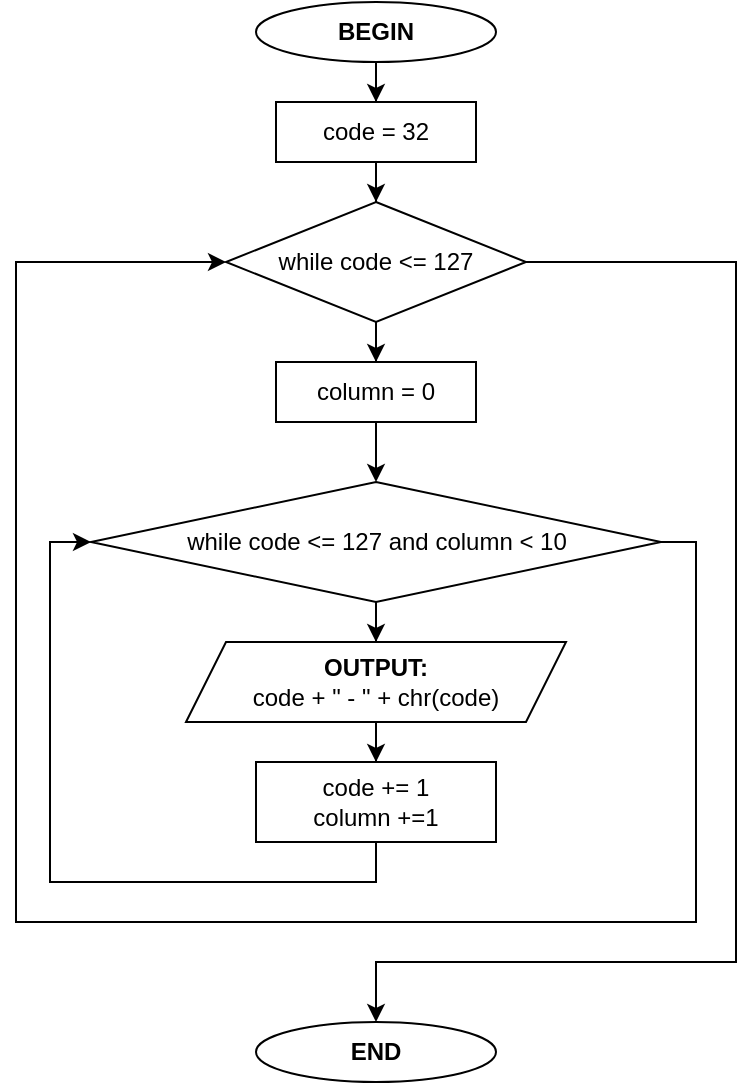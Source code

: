<mxfile version="14.2.4" type="device"><diagram id="agiLSJh8aVMQpYr-aC0r" name="Page-1"><mxGraphModel dx="981" dy="627" grid="1" gridSize="10" guides="1" tooltips="1" connect="1" arrows="1" fold="1" page="1" pageScale="1" pageWidth="827" pageHeight="1169" math="0" shadow="0"><root><mxCell id="0"/><mxCell id="1" parent="0"/><mxCell id="MjJyQKDh_gAqIxsNoua5-4" style="edgeStyle=orthogonalEdgeStyle;rounded=0;orthogonalLoop=1;jettySize=auto;html=1;entryX=0.5;entryY=0;entryDx=0;entryDy=0;" edge="1" parent="1" source="MjJyQKDh_gAqIxsNoua5-1" target="MjJyQKDh_gAqIxsNoua5-3"><mxGeometry relative="1" as="geometry"/></mxCell><mxCell id="MjJyQKDh_gAqIxsNoua5-1" value="&lt;b&gt;BEGIN&lt;/b&gt;" style="ellipse;whiteSpace=wrap;html=1;" vertex="1" parent="1"><mxGeometry x="340" y="20" width="120" height="30" as="geometry"/></mxCell><mxCell id="MjJyQKDh_gAqIxsNoua5-6" style="edgeStyle=orthogonalEdgeStyle;rounded=0;orthogonalLoop=1;jettySize=auto;html=1;" edge="1" parent="1" source="MjJyQKDh_gAqIxsNoua5-3" target="MjJyQKDh_gAqIxsNoua5-5"><mxGeometry relative="1" as="geometry"/></mxCell><mxCell id="MjJyQKDh_gAqIxsNoua5-3" value="code = 32" style="rounded=0;whiteSpace=wrap;html=1;" vertex="1" parent="1"><mxGeometry x="350" y="70" width="100" height="30" as="geometry"/></mxCell><mxCell id="MjJyQKDh_gAqIxsNoua5-11" style="edgeStyle=orthogonalEdgeStyle;rounded=0;orthogonalLoop=1;jettySize=auto;html=1;entryX=0.5;entryY=0;entryDx=0;entryDy=0;" edge="1" parent="1" source="MjJyQKDh_gAqIxsNoua5-5" target="MjJyQKDh_gAqIxsNoua5-10"><mxGeometry relative="1" as="geometry"/></mxCell><mxCell id="MjJyQKDh_gAqIxsNoua5-18" style="edgeStyle=orthogonalEdgeStyle;rounded=0;orthogonalLoop=1;jettySize=auto;html=1;entryX=0.5;entryY=0;entryDx=0;entryDy=0;" edge="1" parent="1" source="MjJyQKDh_gAqIxsNoua5-5" target="MjJyQKDh_gAqIxsNoua5-17"><mxGeometry relative="1" as="geometry"><Array as="points"><mxPoint x="580" y="150"/><mxPoint x="580" y="500"/><mxPoint x="400" y="500"/></Array></mxGeometry></mxCell><mxCell id="MjJyQKDh_gAqIxsNoua5-5" value="while code &amp;lt;= 127" style="rhombus;whiteSpace=wrap;html=1;" vertex="1" parent="1"><mxGeometry x="325" y="120" width="150" height="60" as="geometry"/></mxCell><mxCell id="MjJyQKDh_gAqIxsNoua5-7" style="edgeStyle=orthogonalEdgeStyle;rounded=0;orthogonalLoop=1;jettySize=auto;html=1;exitX=0.5;exitY=1;exitDx=0;exitDy=0;" edge="1" parent="1" source="MjJyQKDh_gAqIxsNoua5-5" target="MjJyQKDh_gAqIxsNoua5-5"><mxGeometry relative="1" as="geometry"/></mxCell><mxCell id="MjJyQKDh_gAqIxsNoua5-16" style="edgeStyle=orthogonalEdgeStyle;rounded=0;orthogonalLoop=1;jettySize=auto;html=1;entryX=0;entryY=0.5;entryDx=0;entryDy=0;" edge="1" parent="1" source="MjJyQKDh_gAqIxsNoua5-8" target="MjJyQKDh_gAqIxsNoua5-5"><mxGeometry relative="1" as="geometry"><Array as="points"><mxPoint x="560" y="290"/><mxPoint x="560" y="480"/><mxPoint x="220" y="480"/><mxPoint x="220" y="150"/></Array></mxGeometry></mxCell><mxCell id="MjJyQKDh_gAqIxsNoua5-22" style="edgeStyle=orthogonalEdgeStyle;rounded=0;orthogonalLoop=1;jettySize=auto;html=1;entryX=0.5;entryY=0;entryDx=0;entryDy=0;" edge="1" parent="1" source="MjJyQKDh_gAqIxsNoua5-8" target="MjJyQKDh_gAqIxsNoua5-13"><mxGeometry relative="1" as="geometry"/></mxCell><mxCell id="MjJyQKDh_gAqIxsNoua5-8" value="while code &amp;lt;= 127 and column &amp;lt; 10" style="rhombus;whiteSpace=wrap;html=1;" vertex="1" parent="1"><mxGeometry x="257.5" y="260" width="285" height="60" as="geometry"/></mxCell><mxCell id="MjJyQKDh_gAqIxsNoua5-12" style="edgeStyle=orthogonalEdgeStyle;rounded=0;orthogonalLoop=1;jettySize=auto;html=1;entryX=0.5;entryY=0;entryDx=0;entryDy=0;" edge="1" parent="1" source="MjJyQKDh_gAqIxsNoua5-10" target="MjJyQKDh_gAqIxsNoua5-8"><mxGeometry relative="1" as="geometry"/></mxCell><mxCell id="MjJyQKDh_gAqIxsNoua5-10" value="column = 0" style="rounded=0;whiteSpace=wrap;html=1;" vertex="1" parent="1"><mxGeometry x="350" y="200" width="100" height="30" as="geometry"/></mxCell><mxCell id="MjJyQKDh_gAqIxsNoua5-23" style="edgeStyle=orthogonalEdgeStyle;rounded=0;orthogonalLoop=1;jettySize=auto;html=1;entryX=0.5;entryY=0;entryDx=0;entryDy=0;" edge="1" parent="1" source="MjJyQKDh_gAqIxsNoua5-13" target="MjJyQKDh_gAqIxsNoua5-19"><mxGeometry relative="1" as="geometry"/></mxCell><mxCell id="MjJyQKDh_gAqIxsNoua5-13" value="&lt;b&gt;OUTPUT:&lt;/b&gt;&lt;br&gt;code + &quot; - &quot; + chr(code)" style="shape=parallelogram;perimeter=parallelogramPerimeter;whiteSpace=wrap;html=1;fixedSize=1;" vertex="1" parent="1"><mxGeometry x="305" y="340" width="190" height="40" as="geometry"/></mxCell><mxCell id="MjJyQKDh_gAqIxsNoua5-17" value="&lt;b&gt;END&lt;/b&gt;" style="ellipse;whiteSpace=wrap;html=1;" vertex="1" parent="1"><mxGeometry x="340" y="530" width="120" height="30" as="geometry"/></mxCell><mxCell id="MjJyQKDh_gAqIxsNoua5-24" style="edgeStyle=orthogonalEdgeStyle;rounded=0;orthogonalLoop=1;jettySize=auto;html=1;entryX=0;entryY=0.5;entryDx=0;entryDy=0;" edge="1" parent="1" source="MjJyQKDh_gAqIxsNoua5-19" target="MjJyQKDh_gAqIxsNoua5-8"><mxGeometry relative="1" as="geometry"><Array as="points"><mxPoint x="400" y="460"/><mxPoint x="237" y="460"/><mxPoint x="237" y="290"/></Array></mxGeometry></mxCell><mxCell id="MjJyQKDh_gAqIxsNoua5-19" value="code += 1&lt;br&gt;column +=1" style="rounded=0;whiteSpace=wrap;html=1;" vertex="1" parent="1"><mxGeometry x="340" y="400" width="120" height="40" as="geometry"/></mxCell></root></mxGraphModel></diagram></mxfile>
